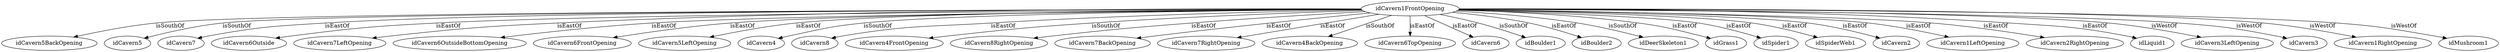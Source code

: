 strict digraph  {
idCavern1FrontOpening [node_type=entity_node];
idCavern5BackOpening [node_type=entity_node];
idCavern5 [node_type=entity_node];
idCavern7 [node_type=entity_node];
idCavern6Outside [node_type=entity_node];
idCavern7LeftOpening [node_type=entity_node];
idCavern6OutsideBottomOpening [node_type=entity_node];
idCavern6FrontOpening [node_type=entity_node];
idCavern5LeftOpening [node_type=entity_node];
idCavern4 [node_type=entity_node];
idCavern8 [node_type=entity_node];
idCavern4FrontOpening [node_type=entity_node];
idCavern8RightOpening [node_type=entity_node];
idCavern7BackOpening [node_type=entity_node];
idCavern7RightOpening [node_type=entity_node];
idCavern4BackOpening [node_type=entity_node];
idCavern6TopOpening [node_type=entity_node];
idCavern6 [node_type=entity_node];
idBoulder1 [node_type=entity_node];
idBoulder2 [node_type=entity_node];
idDeerSkeleton1 [node_type=entity_node];
idGrass1 [node_type=entity_node];
idSpider1 [node_type=entity_node];
idSpiderWeb1 [node_type=entity_node];
idCavern2 [node_type=entity_node];
idCavern1LeftOpening [node_type=entity_node];
idCavern2RightOpening [node_type=entity_node];
idLiquid1 [node_type=entity_node];
idCavern3LeftOpening [node_type=entity_node];
idCavern3 [node_type=entity_node];
idCavern1RightOpening [node_type=entity_node];
idMushroom1 [node_type=entity_node];
idCavern1FrontOpening -> idCavern5BackOpening  [edge_type=relationship, label=isSouthOf];
idCavern1FrontOpening -> idCavern5  [edge_type=relationship, label=isSouthOf];
idCavern1FrontOpening -> idCavern7  [edge_type=relationship, label=isEastOf];
idCavern1FrontOpening -> idCavern6Outside  [edge_type=relationship, label=isEastOf];
idCavern1FrontOpening -> idCavern7LeftOpening  [edge_type=relationship, label=isEastOf];
idCavern1FrontOpening -> idCavern6OutsideBottomOpening  [edge_type=relationship, label=isEastOf];
idCavern1FrontOpening -> idCavern6FrontOpening  [edge_type=relationship, label=isEastOf];
idCavern1FrontOpening -> idCavern5LeftOpening  [edge_type=relationship, label=isEastOf];
idCavern1FrontOpening -> idCavern4  [edge_type=relationship, label=isSouthOf];
idCavern1FrontOpening -> idCavern8  [edge_type=relationship, label=isEastOf];
idCavern1FrontOpening -> idCavern4FrontOpening  [edge_type=relationship, label=isSouthOf];
idCavern1FrontOpening -> idCavern8RightOpening  [edge_type=relationship, label=isEastOf];
idCavern1FrontOpening -> idCavern7BackOpening  [edge_type=relationship, label=isEastOf];
idCavern1FrontOpening -> idCavern7RightOpening  [edge_type=relationship, label=isEastOf];
idCavern1FrontOpening -> idCavern4BackOpening  [edge_type=relationship, label=isSouthOf];
idCavern1FrontOpening -> idCavern6TopOpening  [edge_type=relationship, label=isEastOf];
idCavern1FrontOpening -> idCavern6  [edge_type=relationship, label=isEastOf];
idCavern1FrontOpening -> idBoulder1  [edge_type=relationship, label=isSouthOf];
idCavern1FrontOpening -> idBoulder2  [edge_type=relationship, label=isEastOf];
idCavern1FrontOpening -> idDeerSkeleton1  [edge_type=relationship, label=isSouthOf];
idCavern1FrontOpening -> idGrass1  [edge_type=relationship, label=isEastOf];
idCavern1FrontOpening -> idSpider1  [edge_type=relationship, label=isEastOf];
idCavern1FrontOpening -> idSpiderWeb1  [edge_type=relationship, label=isEastOf];
idCavern1FrontOpening -> idCavern2  [edge_type=relationship, label=isEastOf];
idCavern1FrontOpening -> idCavern1LeftOpening  [edge_type=relationship, label=isEastOf];
idCavern1FrontOpening -> idCavern2RightOpening  [edge_type=relationship, label=isEastOf];
idCavern1FrontOpening -> idLiquid1  [edge_type=relationship, label=isEastOf];
idCavern1FrontOpening -> idCavern3LeftOpening  [edge_type=relationship, label=isWestOf];
idCavern1FrontOpening -> idCavern3  [edge_type=relationship, label=isWestOf];
idCavern1FrontOpening -> idCavern1RightOpening  [edge_type=relationship, label=isWestOf];
idCavern1FrontOpening -> idMushroom1  [edge_type=relationship, label=isWestOf];
}
